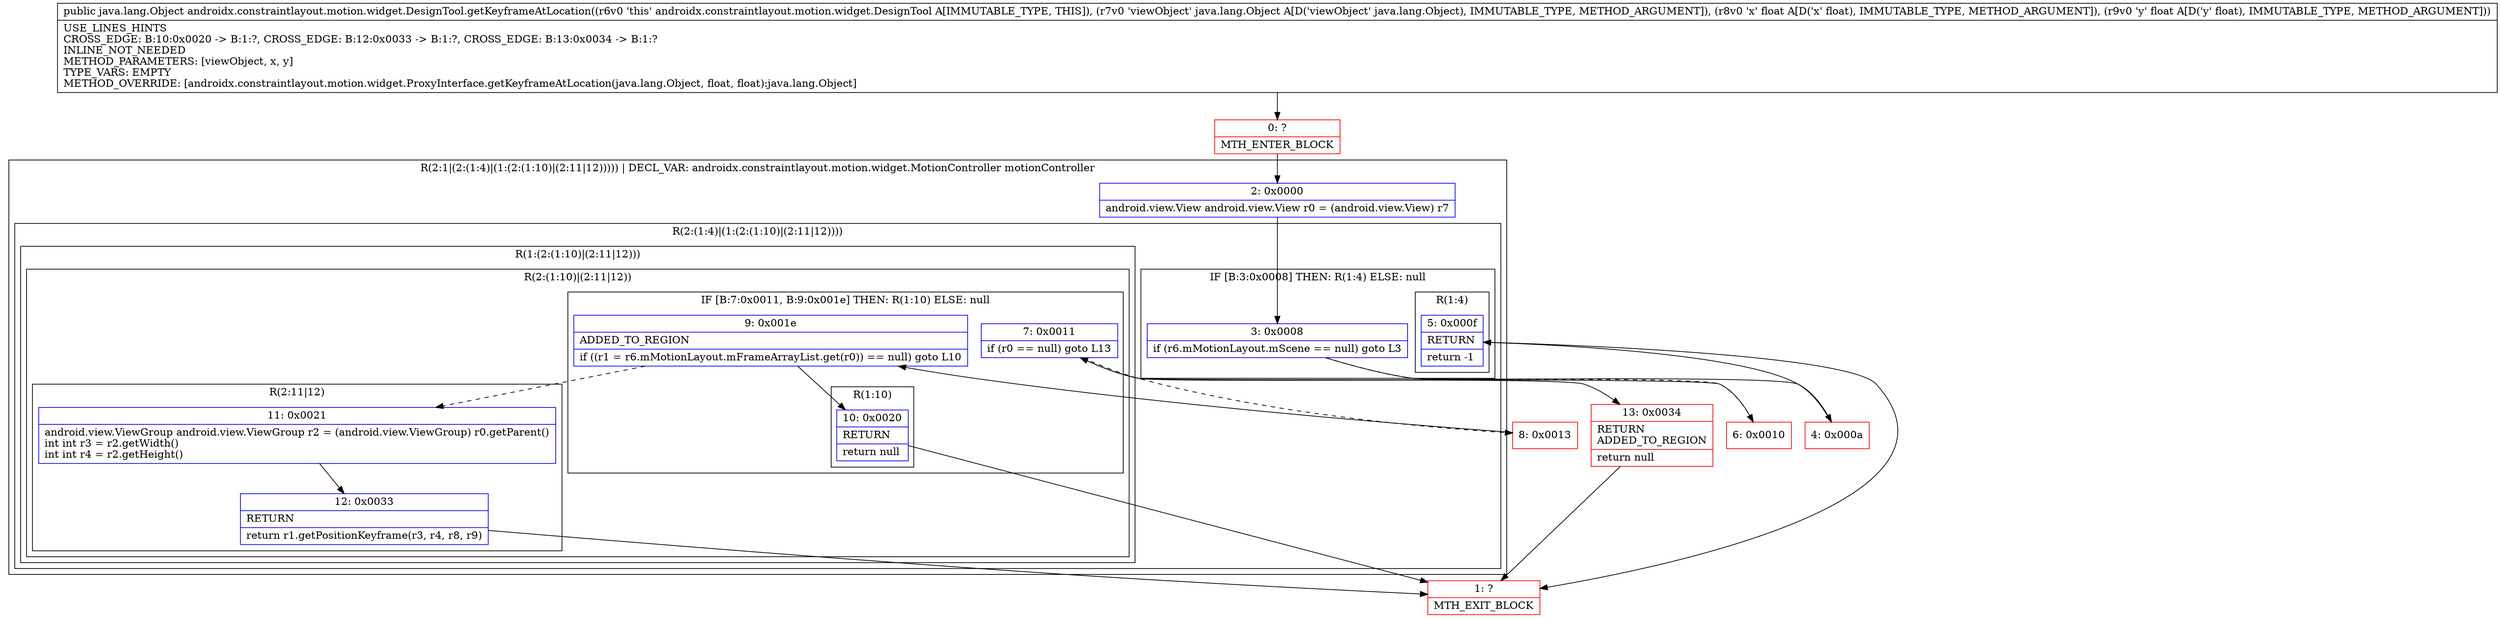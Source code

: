 digraph "CFG forandroidx.constraintlayout.motion.widget.DesignTool.getKeyframeAtLocation(Ljava\/lang\/Object;FF)Ljava\/lang\/Object;" {
subgraph cluster_Region_1081224058 {
label = "R(2:1|(2:(1:4)|(1:(2:(1:10)|(2:11|12))))) | DECL_VAR: androidx.constraintlayout.motion.widget.MotionController motionController\l";
node [shape=record,color=blue];
Node_2 [shape=record,label="{2\:\ 0x0000|android.view.View android.view.View r0 = (android.view.View) r7\l}"];
subgraph cluster_Region_179058810 {
label = "R(2:(1:4)|(1:(2:(1:10)|(2:11|12))))";
node [shape=record,color=blue];
subgraph cluster_IfRegion_236897317 {
label = "IF [B:3:0x0008] THEN: R(1:4) ELSE: null";
node [shape=record,color=blue];
Node_3 [shape=record,label="{3\:\ 0x0008|if (r6.mMotionLayout.mScene == null) goto L3\l}"];
subgraph cluster_Region_817688914 {
label = "R(1:4)";
node [shape=record,color=blue];
Node_5 [shape=record,label="{5\:\ 0x000f|RETURN\l|return \-1\l}"];
}
}
subgraph cluster_Region_1179942363 {
label = "R(1:(2:(1:10)|(2:11|12)))";
node [shape=record,color=blue];
subgraph cluster_Region_768664195 {
label = "R(2:(1:10)|(2:11|12))";
node [shape=record,color=blue];
subgraph cluster_IfRegion_363867878 {
label = "IF [B:7:0x0011, B:9:0x001e] THEN: R(1:10) ELSE: null";
node [shape=record,color=blue];
Node_7 [shape=record,label="{7\:\ 0x0011|if (r0 == null) goto L13\l}"];
Node_9 [shape=record,label="{9\:\ 0x001e|ADDED_TO_REGION\l|if ((r1 = r6.mMotionLayout.mFrameArrayList.get(r0)) == null) goto L10\l}"];
subgraph cluster_Region_1427584240 {
label = "R(1:10)";
node [shape=record,color=blue];
Node_10 [shape=record,label="{10\:\ 0x0020|RETURN\l|return null\l}"];
}
}
subgraph cluster_Region_109219569 {
label = "R(2:11|12)";
node [shape=record,color=blue];
Node_11 [shape=record,label="{11\:\ 0x0021|android.view.ViewGroup android.view.ViewGroup r2 = (android.view.ViewGroup) r0.getParent()\lint int r3 = r2.getWidth()\lint int r4 = r2.getHeight()\l}"];
Node_12 [shape=record,label="{12\:\ 0x0033|RETURN\l|return r1.getPositionKeyframe(r3, r4, r8, r9)\l}"];
}
}
}
}
}
Node_0 [shape=record,color=red,label="{0\:\ ?|MTH_ENTER_BLOCK\l}"];
Node_4 [shape=record,color=red,label="{4\:\ 0x000a}"];
Node_1 [shape=record,color=red,label="{1\:\ ?|MTH_EXIT_BLOCK\l}"];
Node_6 [shape=record,color=red,label="{6\:\ 0x0010}"];
Node_8 [shape=record,color=red,label="{8\:\ 0x0013}"];
Node_13 [shape=record,color=red,label="{13\:\ 0x0034|RETURN\lADDED_TO_REGION\l|return null\l}"];
MethodNode[shape=record,label="{public java.lang.Object androidx.constraintlayout.motion.widget.DesignTool.getKeyframeAtLocation((r6v0 'this' androidx.constraintlayout.motion.widget.DesignTool A[IMMUTABLE_TYPE, THIS]), (r7v0 'viewObject' java.lang.Object A[D('viewObject' java.lang.Object), IMMUTABLE_TYPE, METHOD_ARGUMENT]), (r8v0 'x' float A[D('x' float), IMMUTABLE_TYPE, METHOD_ARGUMENT]), (r9v0 'y' float A[D('y' float), IMMUTABLE_TYPE, METHOD_ARGUMENT]))  | USE_LINES_HINTS\lCROSS_EDGE: B:10:0x0020 \-\> B:1:?, CROSS_EDGE: B:12:0x0033 \-\> B:1:?, CROSS_EDGE: B:13:0x0034 \-\> B:1:?\lINLINE_NOT_NEEDED\lMETHOD_PARAMETERS: [viewObject, x, y]\lTYPE_VARS: EMPTY\lMETHOD_OVERRIDE: [androidx.constraintlayout.motion.widget.ProxyInterface.getKeyframeAtLocation(java.lang.Object, float, float):java.lang.Object]\l}"];
MethodNode -> Node_0;Node_2 -> Node_3;
Node_3 -> Node_4;
Node_3 -> Node_6[style=dashed];
Node_5 -> Node_1;
Node_7 -> Node_8[style=dashed];
Node_7 -> Node_13;
Node_9 -> Node_10;
Node_9 -> Node_11[style=dashed];
Node_10 -> Node_1;
Node_11 -> Node_12;
Node_12 -> Node_1;
Node_0 -> Node_2;
Node_4 -> Node_5;
Node_6 -> Node_7;
Node_8 -> Node_9;
Node_13 -> Node_1;
}

